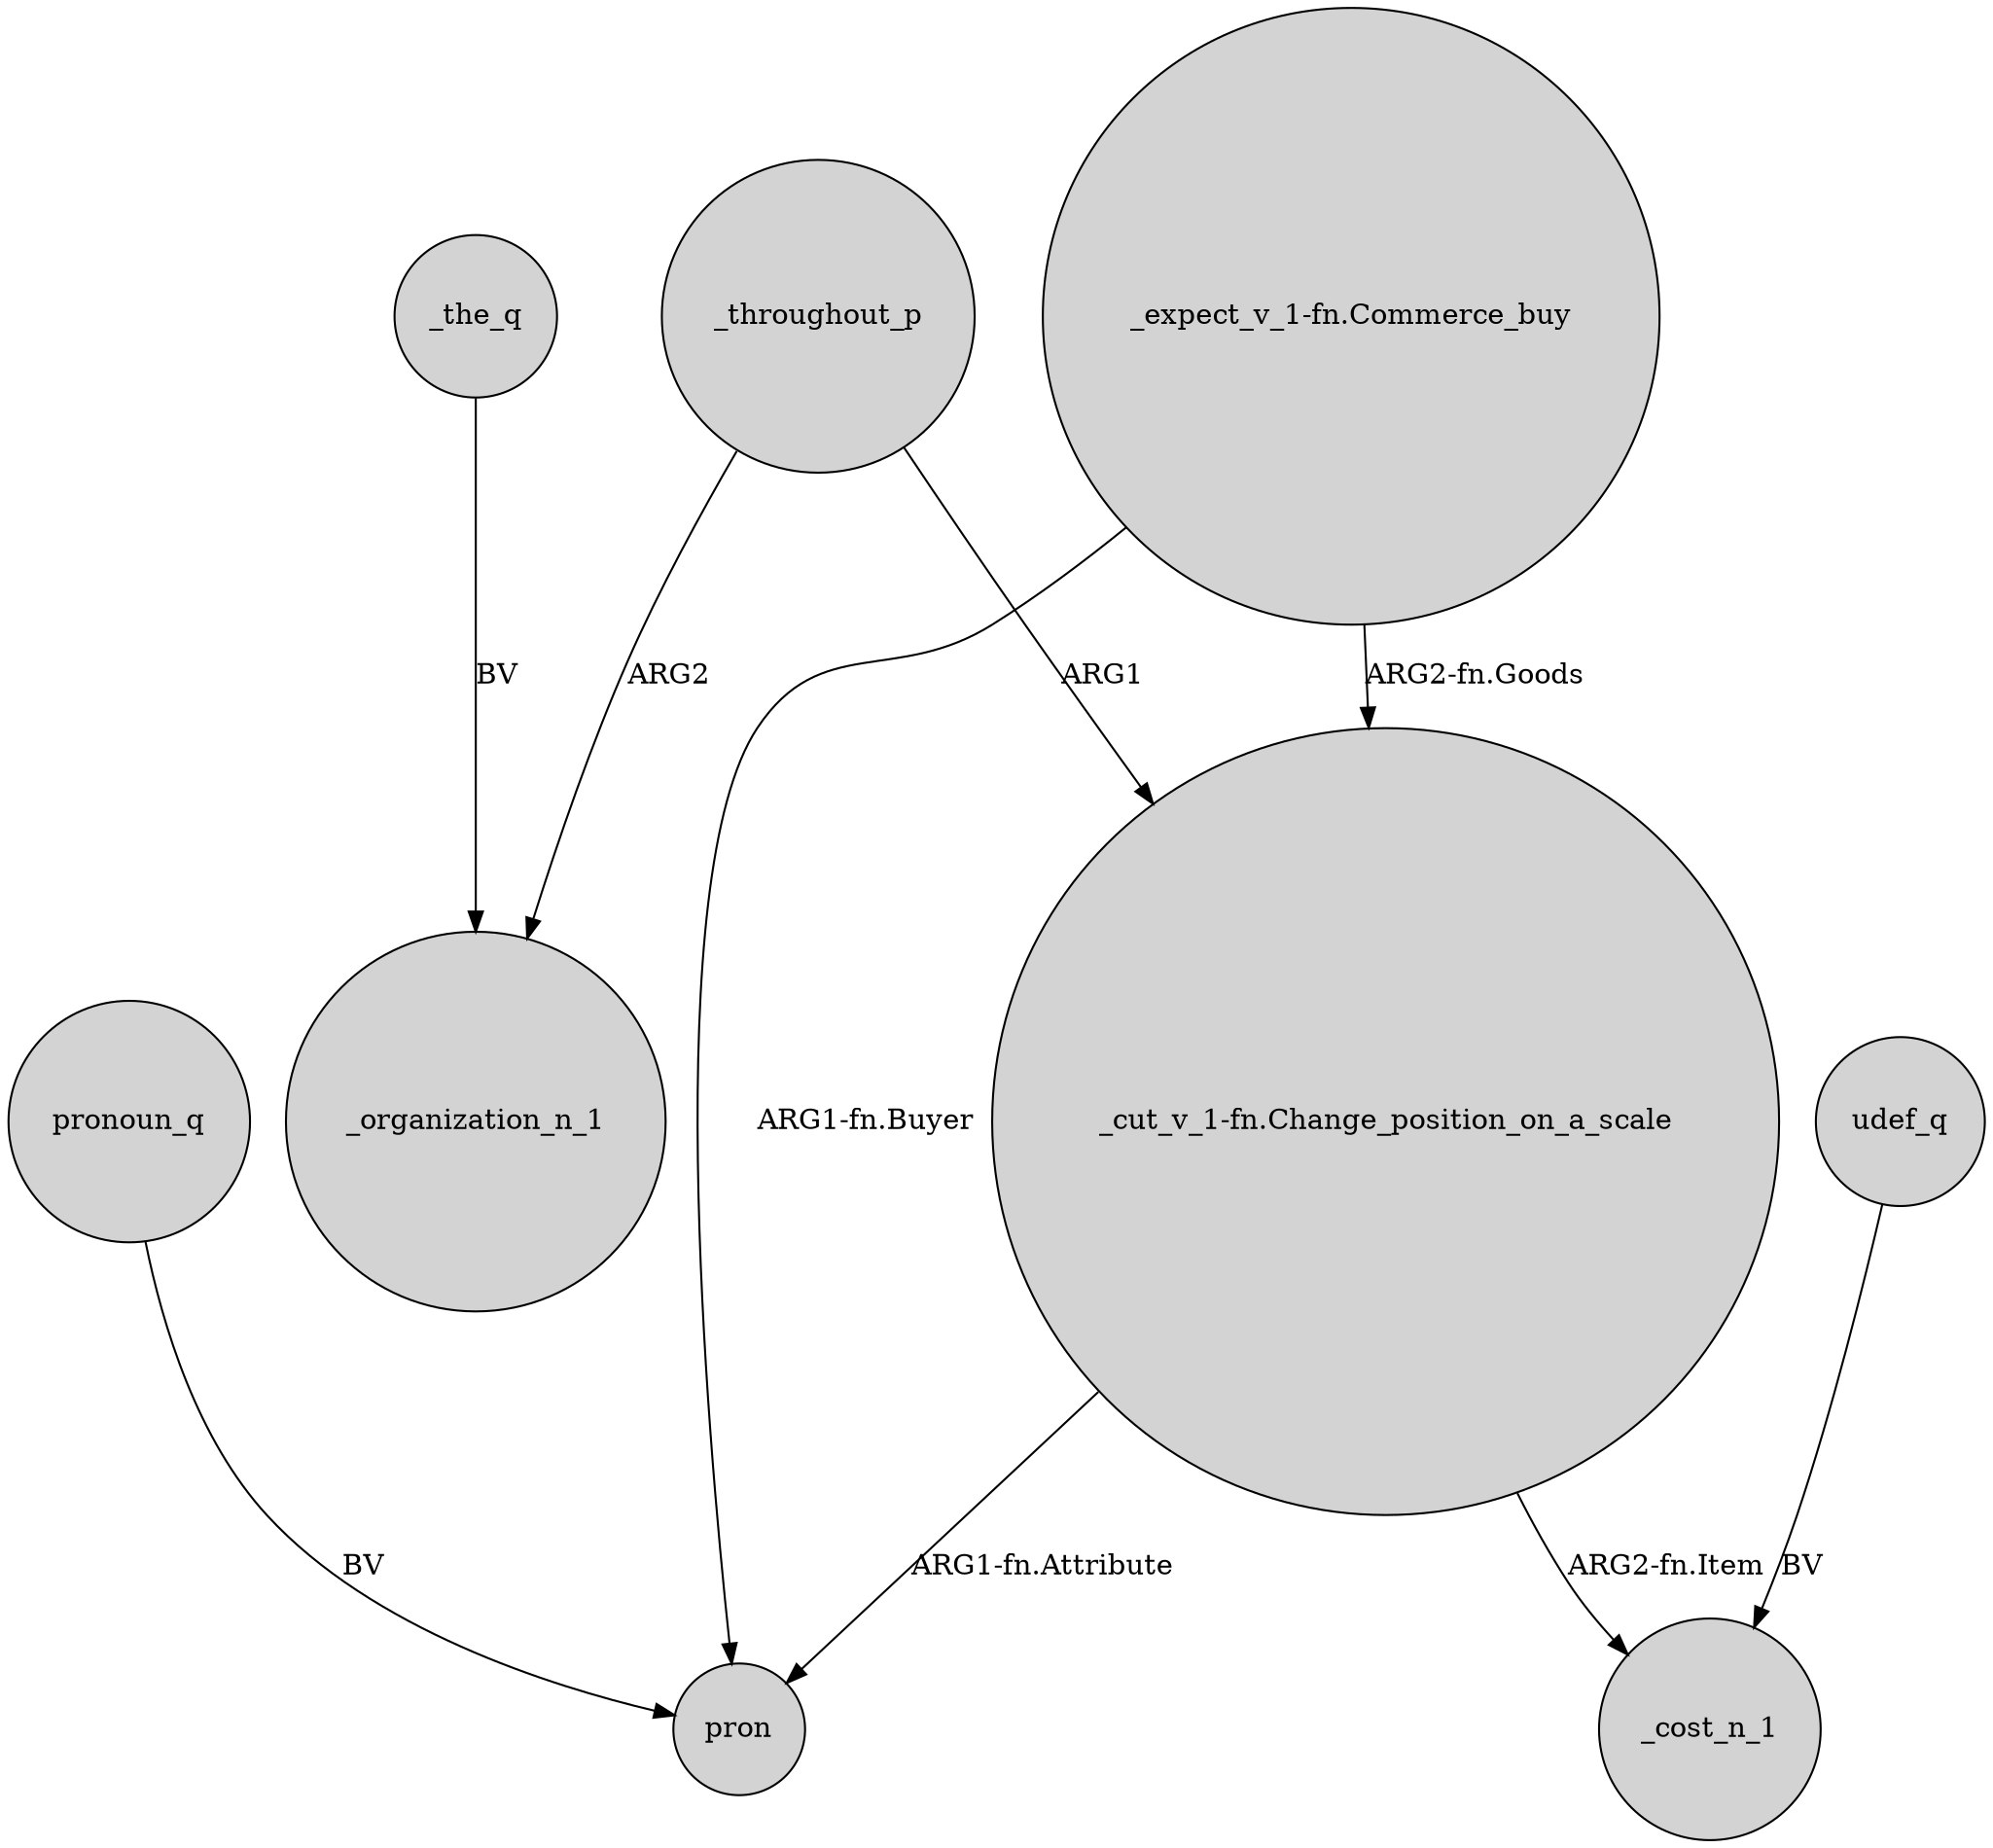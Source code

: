 digraph {
	node [shape=circle style=filled]
	pronoun_q -> pron [label=BV]
	"_cut_v_1-fn.Change_position_on_a_scale" -> _cost_n_1 [label="ARG2-fn.Item"]
	_the_q -> _organization_n_1 [label=BV]
	"_cut_v_1-fn.Change_position_on_a_scale" -> pron [label="ARG1-fn.Attribute"]
	udef_q -> _cost_n_1 [label=BV]
	_throughout_p -> "_cut_v_1-fn.Change_position_on_a_scale" [label=ARG1]
	"_expect_v_1-fn.Commerce_buy" -> "_cut_v_1-fn.Change_position_on_a_scale" [label="ARG2-fn.Goods"]
	"_expect_v_1-fn.Commerce_buy" -> pron [label="ARG1-fn.Buyer"]
	_throughout_p -> _organization_n_1 [label=ARG2]
}
